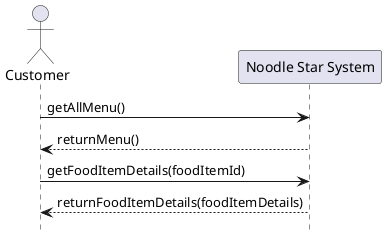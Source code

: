 @startuml
hide footbox
actor Customer
participant "Noodle Star System" as System


Customer -> System: getAllMenu()
System --> Customer: returnMenu()

Customer -> System: getFoodItemDetails(foodItemId)
System --> Customer: returnFoodItemDetails(foodItemDetails)

@enduml
